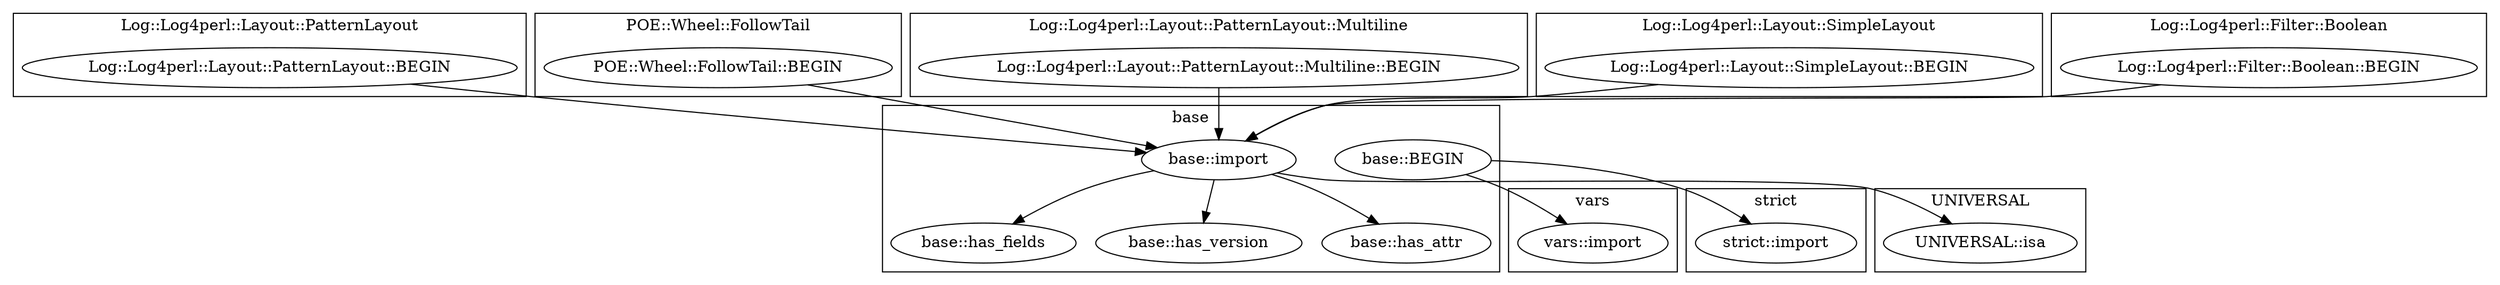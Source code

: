 digraph {
graph [overlap=false]
subgraph cluster_Log_Log4perl_Layout_PatternLayout {
	label="Log::Log4perl::Layout::PatternLayout";
	"Log::Log4perl::Layout::PatternLayout::BEGIN";
}
subgraph cluster_POE_Wheel_FollowTail {
	label="POE::Wheel::FollowTail";
	"POE::Wheel::FollowTail::BEGIN";
}
subgraph cluster_Log_Log4perl_Layout_PatternLayout_Multiline {
	label="Log::Log4perl::Layout::PatternLayout::Multiline";
	"Log::Log4perl::Layout::PatternLayout::Multiline::BEGIN";
}
subgraph cluster_base {
	label="base";
	"base::BEGIN";
	"base::has_fields";
	"base::has_version";
	"base::has_attr";
	"base::import";
}
subgraph cluster_Log_Log4perl_Layout_SimpleLayout {
	label="Log::Log4perl::Layout::SimpleLayout";
	"Log::Log4perl::Layout::SimpleLayout::BEGIN";
}
subgraph cluster_vars {
	label="vars";
	"vars::import";
}
subgraph cluster_strict {
	label="strict";
	"strict::import";
}
subgraph cluster_UNIVERSAL {
	label="UNIVERSAL";
	"UNIVERSAL::isa";
}
subgraph cluster_Log_Log4perl_Filter_Boolean {
	label="Log::Log4perl::Filter::Boolean";
	"Log::Log4perl::Filter::Boolean::BEGIN";
}
"base::import" -> "base::has_version";
"base::BEGIN" -> "vars::import";
"base::import" -> "base::has_attr";
"Log::Log4perl::Layout::PatternLayout::Multiline::BEGIN" -> "base::import";
"POE::Wheel::FollowTail::BEGIN" -> "base::import";
"Log::Log4perl::Filter::Boolean::BEGIN" -> "base::import";
"Log::Log4perl::Layout::SimpleLayout::BEGIN" -> "base::import";
"Log::Log4perl::Layout::PatternLayout::BEGIN" -> "base::import";
"base::import" -> "UNIVERSAL::isa";
"base::import" -> "base::has_fields";
"base::BEGIN" -> "strict::import";
}
